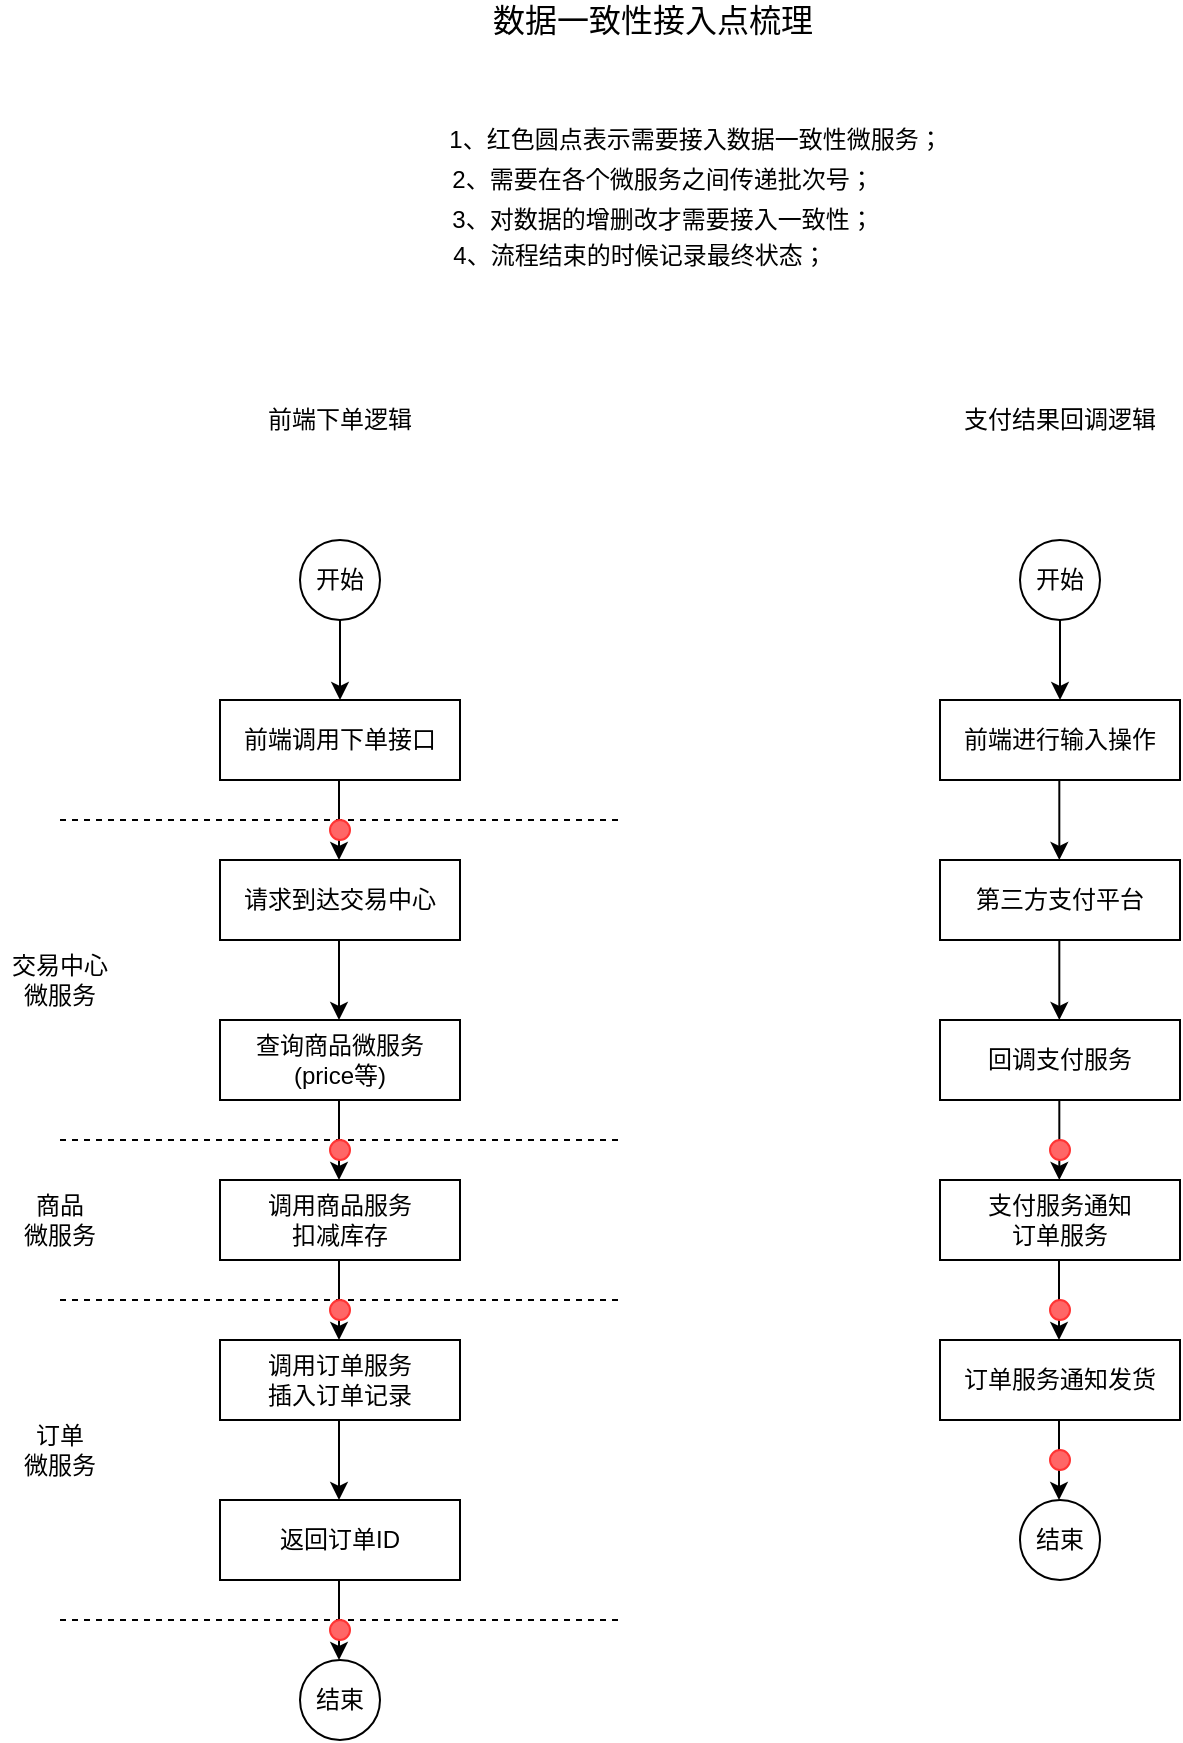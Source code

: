 <mxfile version="13.0.1" type="github">
  <diagram id="pOexor2aMLA8NDN8RNsP" name="Page-1">
    <mxGraphModel dx="1069" dy="543" grid="1" gridSize="10" guides="1" tooltips="1" connect="1" arrows="1" fold="1" page="1" pageScale="1" pageWidth="827" pageHeight="1169" math="0" shadow="0">
      <root>
        <mxCell id="0" />
        <mxCell id="1" parent="0" />
        <mxCell id="wbEDAz5fPlfQtA2aRs39-1" value="前端下单逻辑" style="text;html=1;strokeColor=none;fillColor=none;align=center;verticalAlign=middle;whiteSpace=wrap;rounded=0;" vertex="1" parent="1">
          <mxGeometry x="200" y="250" width="120" height="20" as="geometry" />
        </mxCell>
        <mxCell id="wbEDAz5fPlfQtA2aRs39-2" value="开始" style="ellipse;whiteSpace=wrap;html=1;aspect=fixed;" vertex="1" parent="1">
          <mxGeometry x="240" y="320" width="40" height="40" as="geometry" />
        </mxCell>
        <mxCell id="wbEDAz5fPlfQtA2aRs39-3" value="前端调用下单接口" style="rounded=0;whiteSpace=wrap;html=1;" vertex="1" parent="1">
          <mxGeometry x="200" y="400" width="120" height="40" as="geometry" />
        </mxCell>
        <mxCell id="wbEDAz5fPlfQtA2aRs39-4" value="" style="endArrow=classic;html=1;entryX=0.5;entryY=0;entryDx=0;entryDy=0;exitX=0.5;exitY=1;exitDx=0;exitDy=0;" edge="1" parent="1" source="wbEDAz5fPlfQtA2aRs39-2" target="wbEDAz5fPlfQtA2aRs39-3">
          <mxGeometry width="50" height="50" relative="1" as="geometry">
            <mxPoint x="270" y="370" as="sourcePoint" />
            <mxPoint x="480" y="270" as="targetPoint" />
          </mxGeometry>
        </mxCell>
        <mxCell id="wbEDAz5fPlfQtA2aRs39-5" value="请求到达交易中心" style="rounded=0;whiteSpace=wrap;html=1;" vertex="1" parent="1">
          <mxGeometry x="200" y="480" width="120" height="40" as="geometry" />
        </mxCell>
        <mxCell id="wbEDAz5fPlfQtA2aRs39-6" value="查询商品微服务&lt;br&gt;(price等)" style="rounded=0;whiteSpace=wrap;html=1;" vertex="1" parent="1">
          <mxGeometry x="200" y="560" width="120" height="40" as="geometry" />
        </mxCell>
        <mxCell id="wbEDAz5fPlfQtA2aRs39-7" value="调用商品服务&lt;br&gt;扣减库存" style="rounded=0;whiteSpace=wrap;html=1;" vertex="1" parent="1">
          <mxGeometry x="200" y="640" width="120" height="40" as="geometry" />
        </mxCell>
        <mxCell id="wbEDAz5fPlfQtA2aRs39-8" value="调用订单服务&lt;br&gt;插入订单记录" style="rounded=0;whiteSpace=wrap;html=1;" vertex="1" parent="1">
          <mxGeometry x="200" y="720" width="120" height="40" as="geometry" />
        </mxCell>
        <mxCell id="wbEDAz5fPlfQtA2aRs39-10" value="结束" style="ellipse;whiteSpace=wrap;html=1;aspect=fixed;" vertex="1" parent="1">
          <mxGeometry x="240" y="880" width="40" height="40" as="geometry" />
        </mxCell>
        <mxCell id="wbEDAz5fPlfQtA2aRs39-13" value="返回订单ID" style="rounded=0;whiteSpace=wrap;html=1;" vertex="1" parent="1">
          <mxGeometry x="200" y="800" width="120" height="40" as="geometry" />
        </mxCell>
        <mxCell id="wbEDAz5fPlfQtA2aRs39-16" value="" style="endArrow=classic;html=1;entryX=0.5;entryY=0;entryDx=0;entryDy=0;exitX=0.5;exitY=1;exitDx=0;exitDy=0;" edge="1" parent="1">
          <mxGeometry width="50" height="50" relative="1" as="geometry">
            <mxPoint x="259.5" y="440" as="sourcePoint" />
            <mxPoint x="259.5" y="480" as="targetPoint" />
          </mxGeometry>
        </mxCell>
        <mxCell id="wbEDAz5fPlfQtA2aRs39-17" value="" style="endArrow=classic;html=1;entryX=0.5;entryY=0;entryDx=0;entryDy=0;exitX=0.5;exitY=1;exitDx=0;exitDy=0;" edge="1" parent="1">
          <mxGeometry width="50" height="50" relative="1" as="geometry">
            <mxPoint x="259.5" y="520" as="sourcePoint" />
            <mxPoint x="259.5" y="560" as="targetPoint" />
          </mxGeometry>
        </mxCell>
        <mxCell id="wbEDAz5fPlfQtA2aRs39-18" value="" style="endArrow=classic;html=1;entryX=0.5;entryY=0;entryDx=0;entryDy=0;exitX=0.5;exitY=1;exitDx=0;exitDy=0;" edge="1" parent="1">
          <mxGeometry width="50" height="50" relative="1" as="geometry">
            <mxPoint x="259.5" y="600" as="sourcePoint" />
            <mxPoint x="259.5" y="640" as="targetPoint" />
          </mxGeometry>
        </mxCell>
        <mxCell id="wbEDAz5fPlfQtA2aRs39-21" value="" style="endArrow=classic;html=1;entryX=0.5;entryY=0;entryDx=0;entryDy=0;exitX=0.5;exitY=1;exitDx=0;exitDy=0;" edge="1" parent="1">
          <mxGeometry width="50" height="50" relative="1" as="geometry">
            <mxPoint x="259.5" y="680" as="sourcePoint" />
            <mxPoint x="259.5" y="720" as="targetPoint" />
          </mxGeometry>
        </mxCell>
        <mxCell id="wbEDAz5fPlfQtA2aRs39-22" value="" style="endArrow=classic;html=1;entryX=0.5;entryY=0;entryDx=0;entryDy=0;exitX=0.5;exitY=1;exitDx=0;exitDy=0;" edge="1" parent="1">
          <mxGeometry width="50" height="50" relative="1" as="geometry">
            <mxPoint x="259.5" y="760" as="sourcePoint" />
            <mxPoint x="259.5" y="800" as="targetPoint" />
          </mxGeometry>
        </mxCell>
        <mxCell id="wbEDAz5fPlfQtA2aRs39-23" value="" style="endArrow=classic;html=1;entryX=0.5;entryY=0;entryDx=0;entryDy=0;exitX=0.5;exitY=1;exitDx=0;exitDy=0;" edge="1" parent="1">
          <mxGeometry width="50" height="50" relative="1" as="geometry">
            <mxPoint x="259.5" y="840" as="sourcePoint" />
            <mxPoint x="259.5" y="880" as="targetPoint" />
          </mxGeometry>
        </mxCell>
        <mxCell id="wbEDAz5fPlfQtA2aRs39-24" value="交易中心微服务" style="text;html=1;strokeColor=none;fillColor=none;align=center;verticalAlign=middle;whiteSpace=wrap;rounded=0;" vertex="1" parent="1">
          <mxGeometry x="90" y="530" width="60" height="20" as="geometry" />
        </mxCell>
        <mxCell id="wbEDAz5fPlfQtA2aRs39-25" value="商品&lt;br&gt;微服务" style="text;html=1;strokeColor=none;fillColor=none;align=center;verticalAlign=middle;whiteSpace=wrap;rounded=0;" vertex="1" parent="1">
          <mxGeometry x="90" y="650" width="60" height="20" as="geometry" />
        </mxCell>
        <mxCell id="wbEDAz5fPlfQtA2aRs39-26" value="订单&lt;br&gt;微服务" style="text;html=1;strokeColor=none;fillColor=none;align=center;verticalAlign=middle;whiteSpace=wrap;rounded=0;" vertex="1" parent="1">
          <mxGeometry x="90" y="765" width="60" height="20" as="geometry" />
        </mxCell>
        <mxCell id="wbEDAz5fPlfQtA2aRs39-27" value="" style="endArrow=none;dashed=1;html=1;" edge="1" parent="1">
          <mxGeometry width="50" height="50" relative="1" as="geometry">
            <mxPoint x="120" y="460" as="sourcePoint" />
            <mxPoint x="400" y="460" as="targetPoint" />
          </mxGeometry>
        </mxCell>
        <mxCell id="wbEDAz5fPlfQtA2aRs39-28" value="" style="endArrow=none;dashed=1;html=1;" edge="1" parent="1">
          <mxGeometry width="50" height="50" relative="1" as="geometry">
            <mxPoint x="120" y="620" as="sourcePoint" />
            <mxPoint x="400" y="620" as="targetPoint" />
          </mxGeometry>
        </mxCell>
        <mxCell id="wbEDAz5fPlfQtA2aRs39-29" value="" style="endArrow=none;dashed=1;html=1;" edge="1" parent="1">
          <mxGeometry width="50" height="50" relative="1" as="geometry">
            <mxPoint x="120" y="700" as="sourcePoint" />
            <mxPoint x="400" y="700" as="targetPoint" />
          </mxGeometry>
        </mxCell>
        <mxCell id="wbEDAz5fPlfQtA2aRs39-30" value="" style="endArrow=none;dashed=1;html=1;" edge="1" parent="1">
          <mxGeometry width="50" height="50" relative="1" as="geometry">
            <mxPoint x="120" y="860" as="sourcePoint" />
            <mxPoint x="400" y="860" as="targetPoint" />
          </mxGeometry>
        </mxCell>
        <mxCell id="wbEDAz5fPlfQtA2aRs39-31" value="1、红色圆点表示需要接入数据一致性微服务；" style="text;html=1;strokeColor=none;fillColor=none;align=center;verticalAlign=middle;whiteSpace=wrap;rounded=0;" vertex="1" parent="1">
          <mxGeometry x="313" y="110" width="250" height="20" as="geometry" />
        </mxCell>
        <mxCell id="wbEDAz5fPlfQtA2aRs39-35" value="" style="ellipse;whiteSpace=wrap;html=1;aspect=fixed;fillColor=#FF6666;strokeColor=#FF3333;" vertex="1" parent="1">
          <mxGeometry x="255" y="460" width="10" height="10" as="geometry" />
        </mxCell>
        <mxCell id="wbEDAz5fPlfQtA2aRs39-38" value="" style="ellipse;whiteSpace=wrap;html=1;aspect=fixed;fillColor=#FF6666;strokeColor=#FF3333;" vertex="1" parent="1">
          <mxGeometry x="255" y="620" width="10" height="10" as="geometry" />
        </mxCell>
        <mxCell id="wbEDAz5fPlfQtA2aRs39-42" value="" style="ellipse;whiteSpace=wrap;html=1;aspect=fixed;fillColor=#FF6666;strokeColor=#FF3333;" vertex="1" parent="1">
          <mxGeometry x="255" y="700" width="10" height="10" as="geometry" />
        </mxCell>
        <mxCell id="wbEDAz5fPlfQtA2aRs39-44" value="2、需要在各个微服务之间传递批次号；" style="text;html=1;strokeColor=none;fillColor=none;align=center;verticalAlign=middle;whiteSpace=wrap;rounded=0;" vertex="1" parent="1">
          <mxGeometry x="310" y="130" width="223" height="20" as="geometry" />
        </mxCell>
        <mxCell id="wbEDAz5fPlfQtA2aRs39-45" value="3、对数据的增删改才需要接入一致性；" style="text;html=1;strokeColor=none;fillColor=none;align=center;verticalAlign=middle;whiteSpace=wrap;rounded=0;" vertex="1" parent="1">
          <mxGeometry x="310" y="150" width="223" height="20" as="geometry" />
        </mxCell>
        <mxCell id="wbEDAz5fPlfQtA2aRs39-46" value="支付结果回调逻辑" style="text;html=1;strokeColor=none;fillColor=none;align=center;verticalAlign=middle;whiteSpace=wrap;rounded=0;" vertex="1" parent="1">
          <mxGeometry x="560" y="250" width="120" height="20" as="geometry" />
        </mxCell>
        <mxCell id="wbEDAz5fPlfQtA2aRs39-47" value="开始" style="ellipse;whiteSpace=wrap;html=1;aspect=fixed;" vertex="1" parent="1">
          <mxGeometry x="600" y="320" width="40" height="40" as="geometry" />
        </mxCell>
        <mxCell id="wbEDAz5fPlfQtA2aRs39-48" value="前端进行输入操作" style="rounded=0;whiteSpace=wrap;html=1;" vertex="1" parent="1">
          <mxGeometry x="560" y="400" width="120" height="40" as="geometry" />
        </mxCell>
        <mxCell id="wbEDAz5fPlfQtA2aRs39-49" value="" style="endArrow=classic;html=1;exitX=0.5;exitY=1;exitDx=0;exitDy=0;entryX=0.5;entryY=0;entryDx=0;entryDy=0;" edge="1" parent="1" source="wbEDAz5fPlfQtA2aRs39-47" target="wbEDAz5fPlfQtA2aRs39-48">
          <mxGeometry width="50" height="50" relative="1" as="geometry">
            <mxPoint x="490" y="520" as="sourcePoint" />
            <mxPoint x="540" y="470" as="targetPoint" />
          </mxGeometry>
        </mxCell>
        <mxCell id="wbEDAz5fPlfQtA2aRs39-50" value="第三方支付平台" style="rounded=0;whiteSpace=wrap;html=1;" vertex="1" parent="1">
          <mxGeometry x="560" y="480" width="120" height="40" as="geometry" />
        </mxCell>
        <mxCell id="wbEDAz5fPlfQtA2aRs39-51" value="" style="endArrow=classic;html=1;exitX=0.5;exitY=1;exitDx=0;exitDy=0;entryX=0.5;entryY=0;entryDx=0;entryDy=0;" edge="1" parent="1">
          <mxGeometry width="50" height="50" relative="1" as="geometry">
            <mxPoint x="619.66" y="440" as="sourcePoint" />
            <mxPoint x="619.66" y="480" as="targetPoint" />
          </mxGeometry>
        </mxCell>
        <mxCell id="wbEDAz5fPlfQtA2aRs39-52" value="回调支付服务" style="rounded=0;whiteSpace=wrap;html=1;" vertex="1" parent="1">
          <mxGeometry x="560" y="560" width="120" height="40" as="geometry" />
        </mxCell>
        <mxCell id="wbEDAz5fPlfQtA2aRs39-53" value="支付服务通知&lt;br&gt;订单服务" style="rounded=0;whiteSpace=wrap;html=1;" vertex="1" parent="1">
          <mxGeometry x="560" y="640" width="120" height="40" as="geometry" />
        </mxCell>
        <mxCell id="wbEDAz5fPlfQtA2aRs39-54" value="" style="endArrow=classic;html=1;exitX=0.5;exitY=1;exitDx=0;exitDy=0;entryX=0.5;entryY=0;entryDx=0;entryDy=0;" edge="1" parent="1">
          <mxGeometry width="50" height="50" relative="1" as="geometry">
            <mxPoint x="619.66" y="520" as="sourcePoint" />
            <mxPoint x="619.66" y="560" as="targetPoint" />
          </mxGeometry>
        </mxCell>
        <mxCell id="wbEDAz5fPlfQtA2aRs39-55" value="" style="endArrow=classic;html=1;exitX=0.5;exitY=1;exitDx=0;exitDy=0;entryX=0.5;entryY=0;entryDx=0;entryDy=0;" edge="1" parent="1">
          <mxGeometry width="50" height="50" relative="1" as="geometry">
            <mxPoint x="619.66" y="600" as="sourcePoint" />
            <mxPoint x="619.66" y="640" as="targetPoint" />
          </mxGeometry>
        </mxCell>
        <mxCell id="wbEDAz5fPlfQtA2aRs39-56" value="订单服务通知发货" style="rounded=0;whiteSpace=wrap;html=1;" vertex="1" parent="1">
          <mxGeometry x="560" y="720" width="120" height="40" as="geometry" />
        </mxCell>
        <mxCell id="wbEDAz5fPlfQtA2aRs39-58" value="" style="endArrow=classic;html=1;exitX=0.5;exitY=1;exitDx=0;exitDy=0;entryX=0.5;entryY=0;entryDx=0;entryDy=0;" edge="1" parent="1">
          <mxGeometry width="50" height="50" relative="1" as="geometry">
            <mxPoint x="619.5" y="680" as="sourcePoint" />
            <mxPoint x="619.5" y="720" as="targetPoint" />
          </mxGeometry>
        </mxCell>
        <mxCell id="wbEDAz5fPlfQtA2aRs39-60" value="结束" style="ellipse;whiteSpace=wrap;html=1;aspect=fixed;" vertex="1" parent="1">
          <mxGeometry x="600" y="800" width="40" height="40" as="geometry" />
        </mxCell>
        <mxCell id="wbEDAz5fPlfQtA2aRs39-61" value="" style="endArrow=classic;html=1;exitX=0.5;exitY=1;exitDx=0;exitDy=0;entryX=0.5;entryY=0;entryDx=0;entryDy=0;" edge="1" parent="1">
          <mxGeometry width="50" height="50" relative="1" as="geometry">
            <mxPoint x="619.5" y="760" as="sourcePoint" />
            <mxPoint x="619.5" y="800" as="targetPoint" />
          </mxGeometry>
        </mxCell>
        <mxCell id="wbEDAz5fPlfQtA2aRs39-62" value="" style="ellipse;whiteSpace=wrap;html=1;aspect=fixed;fillColor=#FF6666;strokeColor=#FF3333;" vertex="1" parent="1">
          <mxGeometry x="615" y="620" width="10" height="10" as="geometry" />
        </mxCell>
        <mxCell id="wbEDAz5fPlfQtA2aRs39-69" value="" style="ellipse;whiteSpace=wrap;html=1;aspect=fixed;fillColor=#FF6666;strokeColor=#FF3333;fontStyle=1" vertex="1" parent="1">
          <mxGeometry x="615" y="700" width="10" height="10" as="geometry" />
        </mxCell>
        <mxCell id="wbEDAz5fPlfQtA2aRs39-71" value="" style="ellipse;whiteSpace=wrap;html=1;aspect=fixed;fillColor=#FF6666;strokeColor=#FF3333;" vertex="1" parent="1">
          <mxGeometry x="255" y="860" width="10" height="10" as="geometry" />
        </mxCell>
        <mxCell id="wbEDAz5fPlfQtA2aRs39-72" value="" style="ellipse;whiteSpace=wrap;html=1;aspect=fixed;fillColor=#FF6666;strokeColor=#FF3333;" vertex="1" parent="1">
          <mxGeometry x="615" y="775" width="10" height="10" as="geometry" />
        </mxCell>
        <mxCell id="wbEDAz5fPlfQtA2aRs39-73" value="4、流程结束的时候记录最终状态；" style="text;html=1;strokeColor=none;fillColor=none;align=center;verticalAlign=middle;whiteSpace=wrap;rounded=0;" vertex="1" parent="1">
          <mxGeometry x="310" y="168" width="200" height="20" as="geometry" />
        </mxCell>
        <mxCell id="wbEDAz5fPlfQtA2aRs39-74" value="数据一致性接入点梳理" style="text;html=1;strokeColor=none;fillColor=none;align=center;verticalAlign=middle;whiteSpace=wrap;rounded=0;fontSize=16;" vertex="1" parent="1">
          <mxGeometry x="333" y="50" width="167" height="20" as="geometry" />
        </mxCell>
      </root>
    </mxGraphModel>
  </diagram>
</mxfile>
